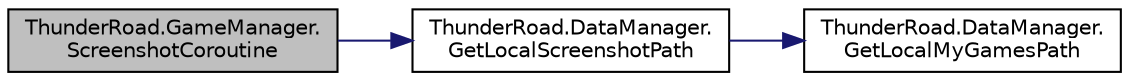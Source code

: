 digraph "ThunderRoad.GameManager.ScreenshotCoroutine"
{
 // LATEX_PDF_SIZE
  edge [fontname="Helvetica",fontsize="10",labelfontname="Helvetica",labelfontsize="10"];
  node [fontname="Helvetica",fontsize="10",shape=record];
  rankdir="LR";
  Node1 [label="ThunderRoad.GameManager.\lScreenshotCoroutine",height=0.2,width=0.4,color="black", fillcolor="grey75", style="filled", fontcolor="black",tooltip="Screenshots the coroutine."];
  Node1 -> Node2 [color="midnightblue",fontsize="10",style="solid",fontname="Helvetica"];
  Node2 [label="ThunderRoad.DataManager.\lGetLocalScreenshotPath",height=0.2,width=0.4,color="black", fillcolor="white", style="filled",URL="$class_thunder_road_1_1_data_manager.html#ae28a165d66890168a4a524ee77669667",tooltip="Gets the local screenshot path."];
  Node2 -> Node3 [color="midnightblue",fontsize="10",style="solid",fontname="Helvetica"];
  Node3 [label="ThunderRoad.DataManager.\lGetLocalMyGamesPath",height=0.2,width=0.4,color="black", fillcolor="white", style="filled",URL="$class_thunder_road_1_1_data_manager.html#afcd74081b8ab8ed1db498162a4cdab56",tooltip="Gets the local my games path."];
}
